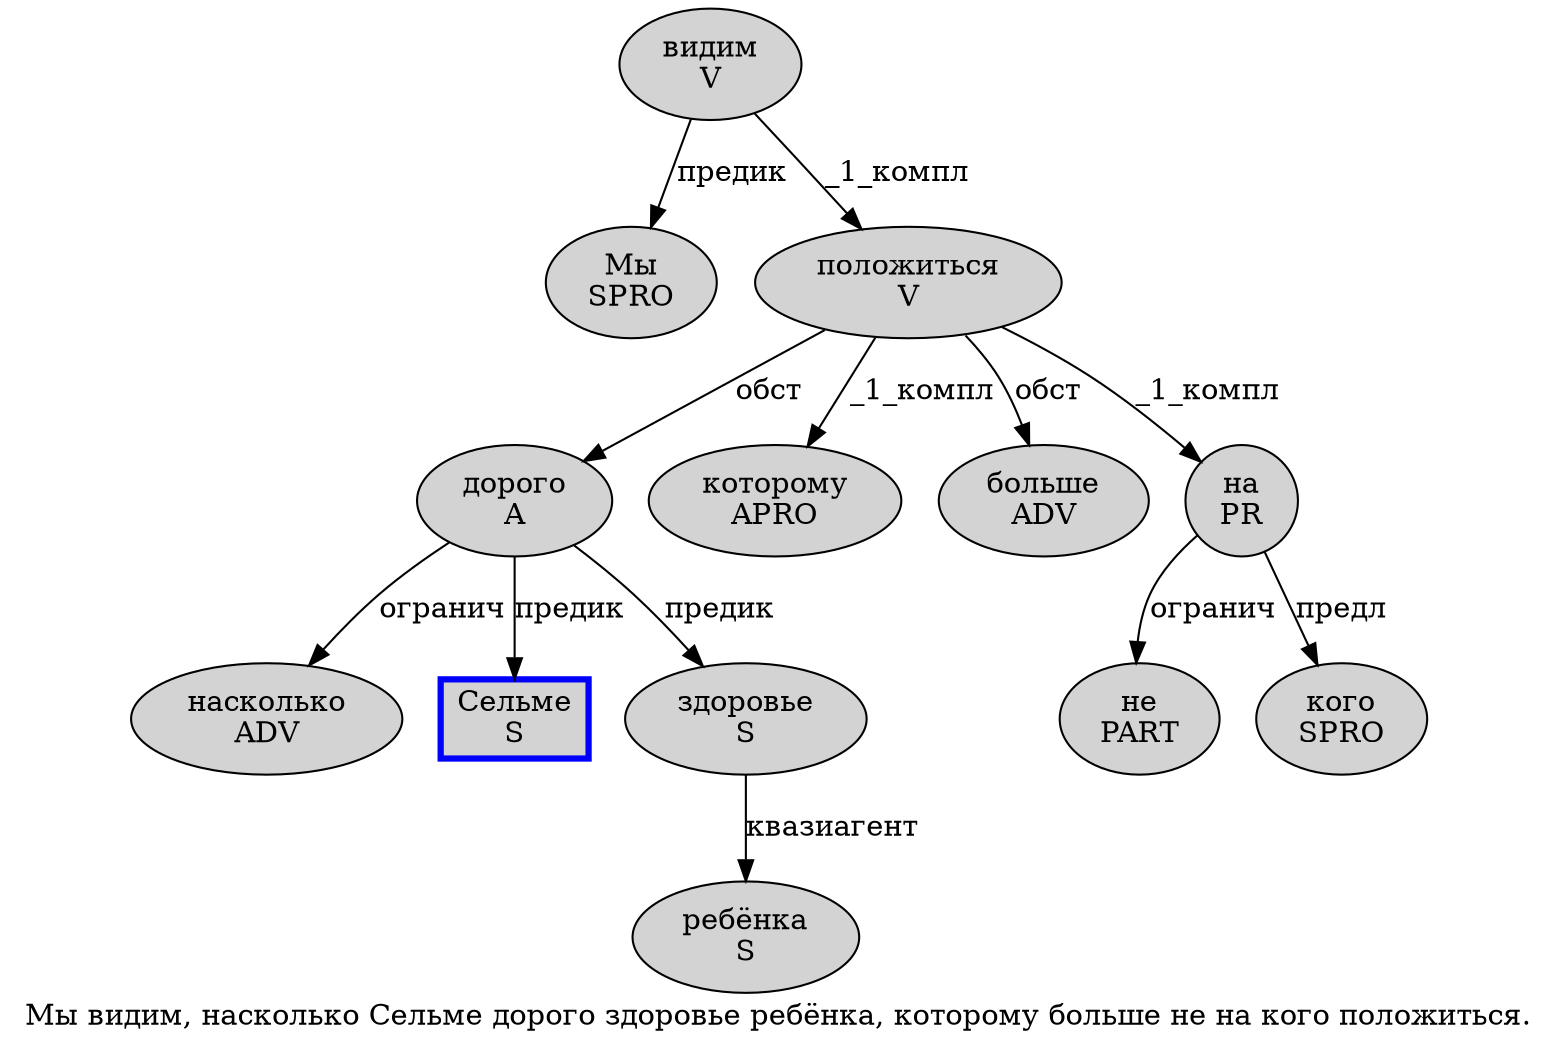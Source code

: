 digraph SENTENCE_1575 {
	graph [label="Мы видим, насколько Сельме дорого здоровье ребёнка, которому больше не на кого положиться."]
	node [style=filled]
		0 [label="Мы
SPRO" color="" fillcolor=lightgray penwidth=1 shape=ellipse]
		1 [label="видим
V" color="" fillcolor=lightgray penwidth=1 shape=ellipse]
		3 [label="насколько
ADV" color="" fillcolor=lightgray penwidth=1 shape=ellipse]
		4 [label="Сельме
S" color=blue fillcolor=lightgray penwidth=3 shape=box]
		5 [label="дорого
A" color="" fillcolor=lightgray penwidth=1 shape=ellipse]
		6 [label="здоровье
S" color="" fillcolor=lightgray penwidth=1 shape=ellipse]
		7 [label="ребёнка
S" color="" fillcolor=lightgray penwidth=1 shape=ellipse]
		9 [label="которому
APRO" color="" fillcolor=lightgray penwidth=1 shape=ellipse]
		10 [label="больше
ADV" color="" fillcolor=lightgray penwidth=1 shape=ellipse]
		11 [label="не
PART" color="" fillcolor=lightgray penwidth=1 shape=ellipse]
		12 [label="на
PR" color="" fillcolor=lightgray penwidth=1 shape=ellipse]
		13 [label="кого
SPRO" color="" fillcolor=lightgray penwidth=1 shape=ellipse]
		14 [label="положиться
V" color="" fillcolor=lightgray penwidth=1 shape=ellipse]
			1 -> 0 [label="предик"]
			1 -> 14 [label="_1_компл"]
			6 -> 7 [label="квазиагент"]
			5 -> 3 [label="огранич"]
			5 -> 4 [label="предик"]
			5 -> 6 [label="предик"]
			14 -> 5 [label="обст"]
			14 -> 9 [label="_1_компл"]
			14 -> 10 [label="обст"]
			14 -> 12 [label="_1_компл"]
			12 -> 11 [label="огранич"]
			12 -> 13 [label="предл"]
}